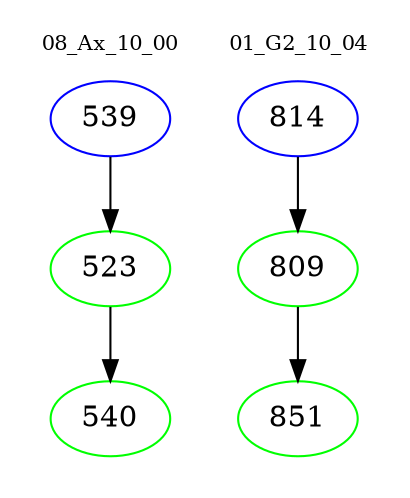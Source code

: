 digraph{
subgraph cluster_0 {
color = white
label = "08_Ax_10_00";
fontsize=10;
T0_539 [label="539", color="blue"]
T0_539 -> T0_523 [color="black"]
T0_523 [label="523", color="green"]
T0_523 -> T0_540 [color="black"]
T0_540 [label="540", color="green"]
}
subgraph cluster_1 {
color = white
label = "01_G2_10_04";
fontsize=10;
T1_814 [label="814", color="blue"]
T1_814 -> T1_809 [color="black"]
T1_809 [label="809", color="green"]
T1_809 -> T1_851 [color="black"]
T1_851 [label="851", color="green"]
}
}

